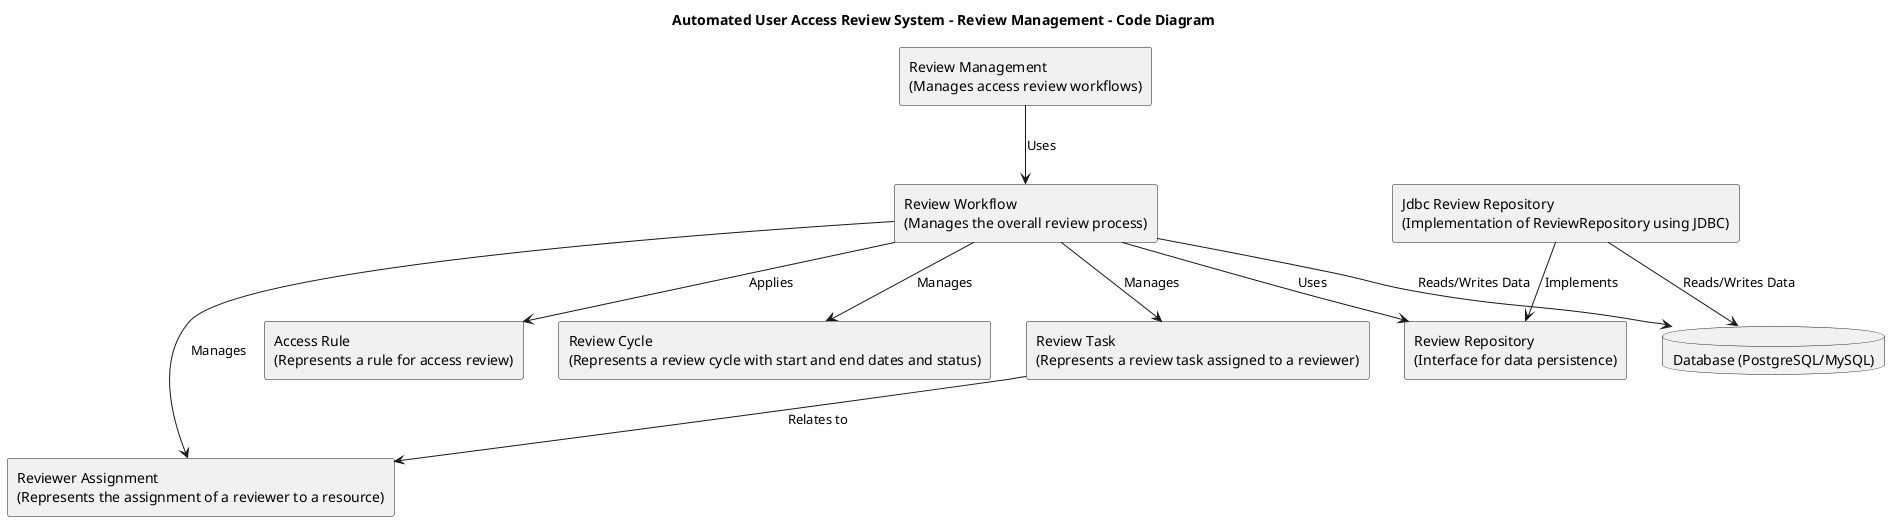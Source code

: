 [Diagram Link] (https://uml.planttext.com/plantuml/png/ZLHDJ-Cm4Br7odyOvSGUAkuSLfJs0W9fj-oA2nUJJ8CXiIFFXAh_ViTEtIHT5pWqgkttuNapoJMnSjotJPwnvWPXsRDj5MC5VmaTBCiIYM237nftyBWdnXOMSVsWZAgnHSEojx8Lmbghsgasp_BCOSdArA9P_0T_DXV3Wa0D3cw0xAnxtpPsHpyAK75tvALKL_koGH7SOEUG12IQKQxqPx3J_0gXK52c0fHV9ILIMCa-zpEx89Xo-gFe_OmHov4eaAwDHCVsU89kAkqL4ie-wC0zP3Dnu5Syw8QOxNQY77t8zgx4gG-wKM_c5_lP9oAJFTXQD-_8e3fiULOgbwT3qoPTzTUs7-XKqyI8EcUzoFIQaPWIbRjPqcpTNcHl3QFRgdAue3HFGOUEj8oZcLS-qcQYTzLB2Kdbjcl2Q2dMrlXyDoSwq9CsDTojRrQ3qPjedOBop5_gHP5uhUE_Yr-Mk7Ru-Fl-yc4lpu4VaSDBCXzmM2n-deG3Lr38kqX5H1yFHcmOMGyyvFyPri_WDw7JCVgICiw8Xowxhj6VgqyY7ajCXNkMSspUw1EgEr_11flmvhCjVFndtOxT31nLqUMJqvxecvikwYjAdbtBboTyQly1)

@startuml
title Automated User Access Review System - Review Management - Code Diagram

rectangle "Review Management\n(Manages access review workflows)" as reviewManagement
rectangle "Review Cycle\n(Represents a review cycle with start and end dates and status)" as reviewCycle
rectangle "Review Task\n(Represents a review task assigned to a reviewer)" as reviewTask
rectangle "Reviewer Assignment\n(Represents the assignment of a reviewer to a resource)" as reviewerAssignment
rectangle "Access Rule\n(Represents a rule for access review)" as accessRule
rectangle "Review Workflow\n(Manages the overall review process)" as reviewWorkflow
rectangle "Review Repository\n(Interface for data persistence)" as reviewRepository
rectangle "Jdbc Review Repository\n(Implementation of ReviewRepository using JDBC)" as jdbcReviewRepository
database "Database (PostgreSQL/MySQL)" as database

reviewManagement --> reviewWorkflow : "Uses"
reviewWorkflow --> reviewCycle : "Manages"
reviewWorkflow --> reviewTask : "Manages"
reviewWorkflow --> reviewerAssignment : "Manages"
reviewWorkflow --> accessRule : "Applies"
reviewWorkflow --> reviewRepository : "Uses"
jdbcReviewRepository --> reviewRepository : "Implements"
reviewTask --> reviewerAssignment : "Relates to"

jdbcReviewRepository --> database : "Reads/Writes Data"
reviewWorkflow --> database : "Reads/Writes Data"

@enduml

